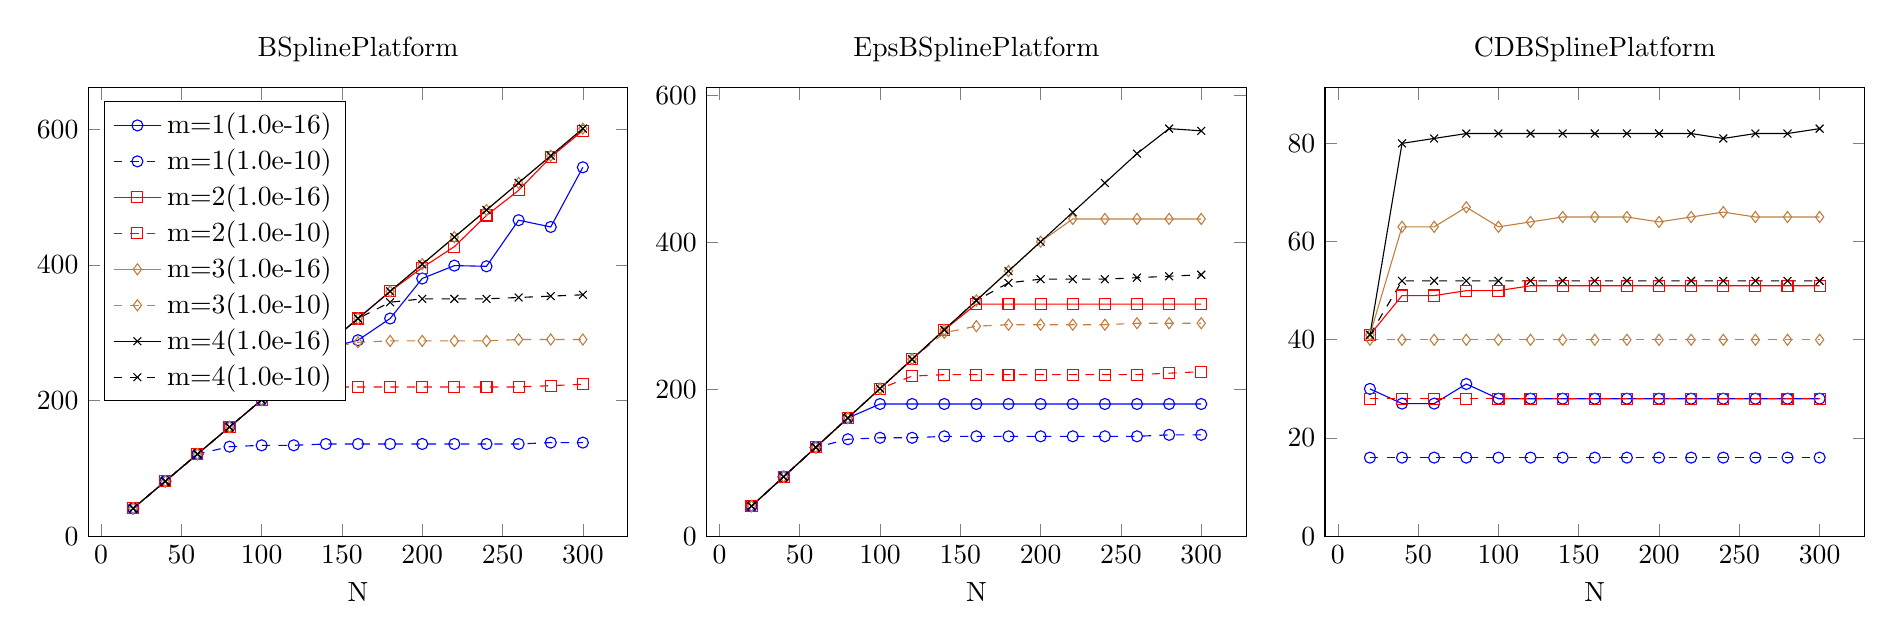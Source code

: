 \begin{tikzpicture}
\begin{groupplot}[ymin={0}, group style={group size={3 by 1}}]
    \nextgroupplot[xlabel={N}, legend pos={north west}, title={BSplinePlatform}]
    \addplot[color={blue}, mark={o}, mark options={solid}, solid]
        table[row sep={\\}]
        {
            \\
            20  41  \\
            40  81  \\
            60  121  \\
            80  161  \\
            100  201  \\
            120  223  \\
            140  277  \\
            160  289  \\
            180  321  \\
            200  380  \\
            220  399  \\
            240  398  \\
            260  466  \\
            280  456  \\
            300  544  \\
        }
        ;
    \addlegendentry {m=1(1.0e-16)}
    \addplot[color={blue}, mark={o}, mark options={solid}, dashed]
        table[row sep={\\}]
        {
            \\
            20  41  \\
            40  81  \\
            60  121  \\
            80  132  \\
            100  134  \\
            120  134  \\
            140  136  \\
            160  136  \\
            180  136  \\
            200  136  \\
            220  136  \\
            240  136  \\
            260  136  \\
            280  138  \\
            300  138  \\
        }
        ;
    \addlegendentry {m=1(1.0e-10)}
    \addplot[color={red}, mark={square}, mark options={solid}, solid]
        table[row sep={\\}]
        {
            \\
            20  41  \\
            40  81  \\
            60  121  \\
            80  161  \\
            100  201  \\
            120  241  \\
            140  281  \\
            160  321  \\
            180  361  \\
            200  396  \\
            220  427  \\
            240  473  \\
            260  510  \\
            280  559  \\
            300  598  \\
        }
        ;
    \addlegendentry {m=2(1.0e-16)}
    \addplot[color={red}, mark={square}, mark options={solid}, dashed]
        table[row sep={\\}]
        {
            \\
            20  41  \\
            40  81  \\
            60  121  \\
            80  161  \\
            100  201  \\
            120  218  \\
            140  220  \\
            160  220  \\
            180  220  \\
            200  220  \\
            220  220  \\
            240  220  \\
            260  220  \\
            280  222  \\
            300  224  \\
        }
        ;
    \addlegendentry {m=2(1.0e-10)}
    \addplot[color={brown}, mark={diamond}, mark options={solid}, solid]
        table[row sep={\\}]
        {
            \\
            20  41  \\
            40  81  \\
            60  121  \\
            80  161  \\
            100  201  \\
            120  241  \\
            140  281  \\
            160  321  \\
            180  361  \\
            200  401  \\
            220  441  \\
            240  481  \\
            260  521  \\
            280  561  \\
            300  601  \\
        }
        ;
    \addlegendentry {m=3(1.0e-16)}
    \addplot[color={brown}, mark={diamond}, mark options={solid}, dashed]
        table[row sep={\\}]
        {
            \\
            20  41  \\
            40  81  \\
            60  121  \\
            80  161  \\
            100  201  \\
            120  241  \\
            140  277  \\
            160  286  \\
            180  288  \\
            200  288  \\
            220  288  \\
            240  288  \\
            260  290  \\
            280  290  \\
            300  290  \\
        }
        ;
    \addlegendentry {m=3(1.0e-10)}
    \addplot[color={black}, mark={x}, mark options={solid}, solid]
        table[row sep={\\}]
        {
            \\
            20  41  \\
            40  81  \\
            60  121  \\
            80  161  \\
            100  201  \\
            120  241  \\
            140  281  \\
            160  321  \\
            180  361  \\
            200  401  \\
            220  441  \\
            240  481  \\
            260  521  \\
            280  561  \\
            300  601  \\
        }
        ;
    \addlegendentry {m=4(1.0e-16)}
    \addplot[color={black}, mark={x}, mark options={solid}, dashed]
        table[row sep={\\}]
        {
            \\
            20  41  \\
            40  81  \\
            60  121  \\
            80  161  \\
            100  201  \\
            120  241  \\
            140  281  \\
            160  321  \\
            180  345  \\
            200  350  \\
            220  350  \\
            240  350  \\
            260  352  \\
            280  354  \\
            300  356  \\
        }
        ;
    \addlegendentry {m=4(1.0e-10)}
    \nextgroupplot[xlabel={N}, legend pos={north west}, title={EpsBSplinePlatform}]
    \addplot[color={blue}, mark={o}, mark options={solid}, solid]
        table[row sep={\\}]
        {
            \\
            20  41  \\
            40  81  \\
            60  121  \\
            80  161  \\
            100  180  \\
            120  180  \\
            140  180  \\
            160  180  \\
            180  180  \\
            200  180  \\
            220  180  \\
            240  180  \\
            260  180  \\
            280  180  \\
            300  180  \\
        }
        ;
    \addplot[color={blue}, mark={o}, mark options={solid}, dashed]
        table[row sep={\\}]
        {
            \\
            20  41  \\
            40  81  \\
            60  121  \\
            80  132  \\
            100  134  \\
            120  134  \\
            140  136  \\
            160  136  \\
            180  136  \\
            200  136  \\
            220  136  \\
            240  136  \\
            260  136  \\
            280  138  \\
            300  138  \\
        }
        ;
    \addplot[color={red}, mark={square}, mark options={solid}, solid]
        table[row sep={\\}]
        {
            \\
            20  41  \\
            40  81  \\
            60  121  \\
            80  161  \\
            100  201  \\
            120  241  \\
            140  281  \\
            160  316  \\
            180  316  \\
            200  316  \\
            220  316  \\
            240  316  \\
            260  316  \\
            280  316  \\
            300  316  \\
        }
        ;
    \addplot[color={red}, mark={square}, mark options={solid}, dashed]
        table[row sep={\\}]
        {
            \\
            20  41  \\
            40  81  \\
            60  121  \\
            80  161  \\
            100  201  \\
            120  218  \\
            140  220  \\
            160  220  \\
            180  220  \\
            200  220  \\
            220  220  \\
            240  220  \\
            260  220  \\
            280  222  \\
            300  224  \\
        }
        ;
    \addplot[color={brown}, mark={diamond}, mark options={solid}, solid]
        table[row sep={\\}]
        {
            \\
            20  41  \\
            40  81  \\
            60  121  \\
            80  161  \\
            100  201  \\
            120  241  \\
            140  281  \\
            160  321  \\
            180  361  \\
            200  401  \\
            220  432  \\
            240  432  \\
            260  432  \\
            280  432  \\
            300  432  \\
        }
        ;
    \addplot[color={brown}, mark={diamond}, mark options={solid}, dashed]
        table[row sep={\\}]
        {
            \\
            20  41  \\
            40  81  \\
            60  121  \\
            80  161  \\
            100  201  \\
            120  241  \\
            140  277  \\
            160  286  \\
            180  288  \\
            200  288  \\
            220  288  \\
            240  288  \\
            260  290  \\
            280  290  \\
            300  290  \\
        }
        ;
    \addplot[color={black}, mark={x}, mark options={solid}, solid]
        table[row sep={\\}]
        {
            \\
            20  41  \\
            40  81  \\
            60  121  \\
            80  161  \\
            100  201  \\
            120  241  \\
            140  281  \\
            160  321  \\
            180  361  \\
            200  401  \\
            220  441  \\
            240  481  \\
            260  521  \\
            280  555  \\
            300  552  \\
        }
        ;
    \addplot[color={black}, mark={x}, mark options={solid}, dashed]
        table[row sep={\\}]
        {
            \\
            20  41  \\
            40  81  \\
            60  121  \\
            80  161  \\
            100  201  \\
            120  241  \\
            140  281  \\
            160  321  \\
            180  345  \\
            200  350  \\
            220  350  \\
            240  350  \\
            260  352  \\
            280  354  \\
            300  356  \\
        }
        ;
    \nextgroupplot[xlabel={N}, legend pos={north west}, title={CDBSplinePlatform}]
    \addplot[color={blue}, mark={o}, mark options={solid}, solid]
        table[row sep={\\}]
        {
            \\
            20  30  \\
            40  27  \\
            60  27  \\
            80  31  \\
            100  28  \\
            120  28  \\
            140  28  \\
            160  28  \\
            180  28  \\
            200  28  \\
            220  28  \\
            240  28  \\
            260  28  \\
            280  28  \\
            300  28  \\
        }
        ;
    \addplot[color={blue}, mark={o}, mark options={solid}, dashed]
        table[row sep={\\}]
        {
            \\
            20  16  \\
            40  16  \\
            60  16  \\
            80  16  \\
            100  16  \\
            120  16  \\
            140  16  \\
            160  16  \\
            180  16  \\
            200  16  \\
            220  16  \\
            240  16  \\
            260  16  \\
            280  16  \\
            300  16  \\
        }
        ;
    \addplot[color={red}, mark={square}, mark options={solid}, solid]
        table[row sep={\\}]
        {
            \\
            20  41  \\
            40  49  \\
            60  49  \\
            80  50  \\
            100  50  \\
            120  51  \\
            140  51  \\
            160  51  \\
            180  51  \\
            200  51  \\
            220  51  \\
            240  51  \\
            260  51  \\
            280  51  \\
            300  51  \\
        }
        ;
    \addplot[color={red}, mark={square}, mark options={solid}, dashed]
        table[row sep={\\}]
        {
            \\
            20  28  \\
            40  28  \\
            60  28  \\
            80  28  \\
            100  28  \\
            120  28  \\
            140  28  \\
            160  28  \\
            180  28  \\
            200  28  \\
            220  28  \\
            240  28  \\
            260  28  \\
            280  28  \\
            300  28  \\
        }
        ;
    \addplot[color={brown}, mark={diamond}, mark options={solid}, solid]
        table[row sep={\\}]
        {
            \\
            20  41  \\
            40  63  \\
            60  63  \\
            80  67  \\
            100  63  \\
            120  64  \\
            140  65  \\
            160  65  \\
            180  65  \\
            200  64  \\
            220  65  \\
            240  66  \\
            260  65  \\
            280  65  \\
            300  65  \\
        }
        ;
    \addplot[color={brown}, mark={diamond}, mark options={solid}, dashed]
        table[row sep={\\}]
        {
            \\
            20  40  \\
            40  40  \\
            60  40  \\
            80  40  \\
            100  40  \\
            120  40  \\
            140  40  \\
            160  40  \\
            180  40  \\
            200  40  \\
            220  40  \\
            240  40  \\
            260  40  \\
            280  40  \\
            300  40  \\
        }
        ;
    \addplot[color={black}, mark={x}, mark options={solid}, solid]
        table[row sep={\\}]
        {
            \\
            20  41  \\
            40  80  \\
            60  81  \\
            80  82  \\
            100  82  \\
            120  82  \\
            140  82  \\
            160  82  \\
            180  82  \\
            200  82  \\
            220  82  \\
            240  81  \\
            260  82  \\
            280  82  \\
            300  83  \\
        }
        ;
    \addplot[color={black}, mark={x}, mark options={solid}, dashed]
        table[row sep={\\}]
        {
            \\
            20  41  \\
            40  52  \\
            60  52  \\
            80  52  \\
            100  52  \\
            120  52  \\
            140  52  \\
            160  52  \\
            180  52  \\
            200  52  \\
            220  52  \\
            240  52  \\
            260  52  \\
            280  52  \\
            300  52  \\
        }
        ;
\end{groupplot}
\end{tikzpicture}
